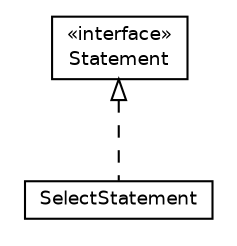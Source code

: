 #!/usr/local/bin/dot
#
# Class diagram 
# Generated by UMLGraph version R5_6 (http://www.umlgraph.org/)
#

digraph G {
	edge [fontname="Helvetica",fontsize=10,labelfontname="Helvetica",labelfontsize=10];
	node [fontname="Helvetica",fontsize=10,shape=plaintext];
	nodesep=0.25;
	ranksep=0.5;
	// net.ljcomputing.sql.statement.Statement
	c68 [label=<<table title="net.ljcomputing.sql.statement.Statement" border="0" cellborder="1" cellspacing="0" cellpadding="2" port="p" href="./Statement.html">
		<tr><td><table border="0" cellspacing="0" cellpadding="1">
<tr><td align="center" balign="center"> &#171;interface&#187; </td></tr>
<tr><td align="center" balign="center"> Statement </td></tr>
		</table></td></tr>
		</table>>, URL="./Statement.html", fontname="Helvetica", fontcolor="black", fontsize=9.0];
	// net.ljcomputing.sql.statement.SelectStatement
	c69 [label=<<table title="net.ljcomputing.sql.statement.SelectStatement" border="0" cellborder="1" cellspacing="0" cellpadding="2" port="p" href="./SelectStatement.html">
		<tr><td><table border="0" cellspacing="0" cellpadding="1">
<tr><td align="center" balign="center"> SelectStatement </td></tr>
		</table></td></tr>
		</table>>, URL="./SelectStatement.html", fontname="Helvetica", fontcolor="black", fontsize=9.0];
	//net.ljcomputing.sql.statement.SelectStatement implements net.ljcomputing.sql.statement.Statement
	c68:p -> c69:p [dir=back,arrowtail=empty,style=dashed];
}

